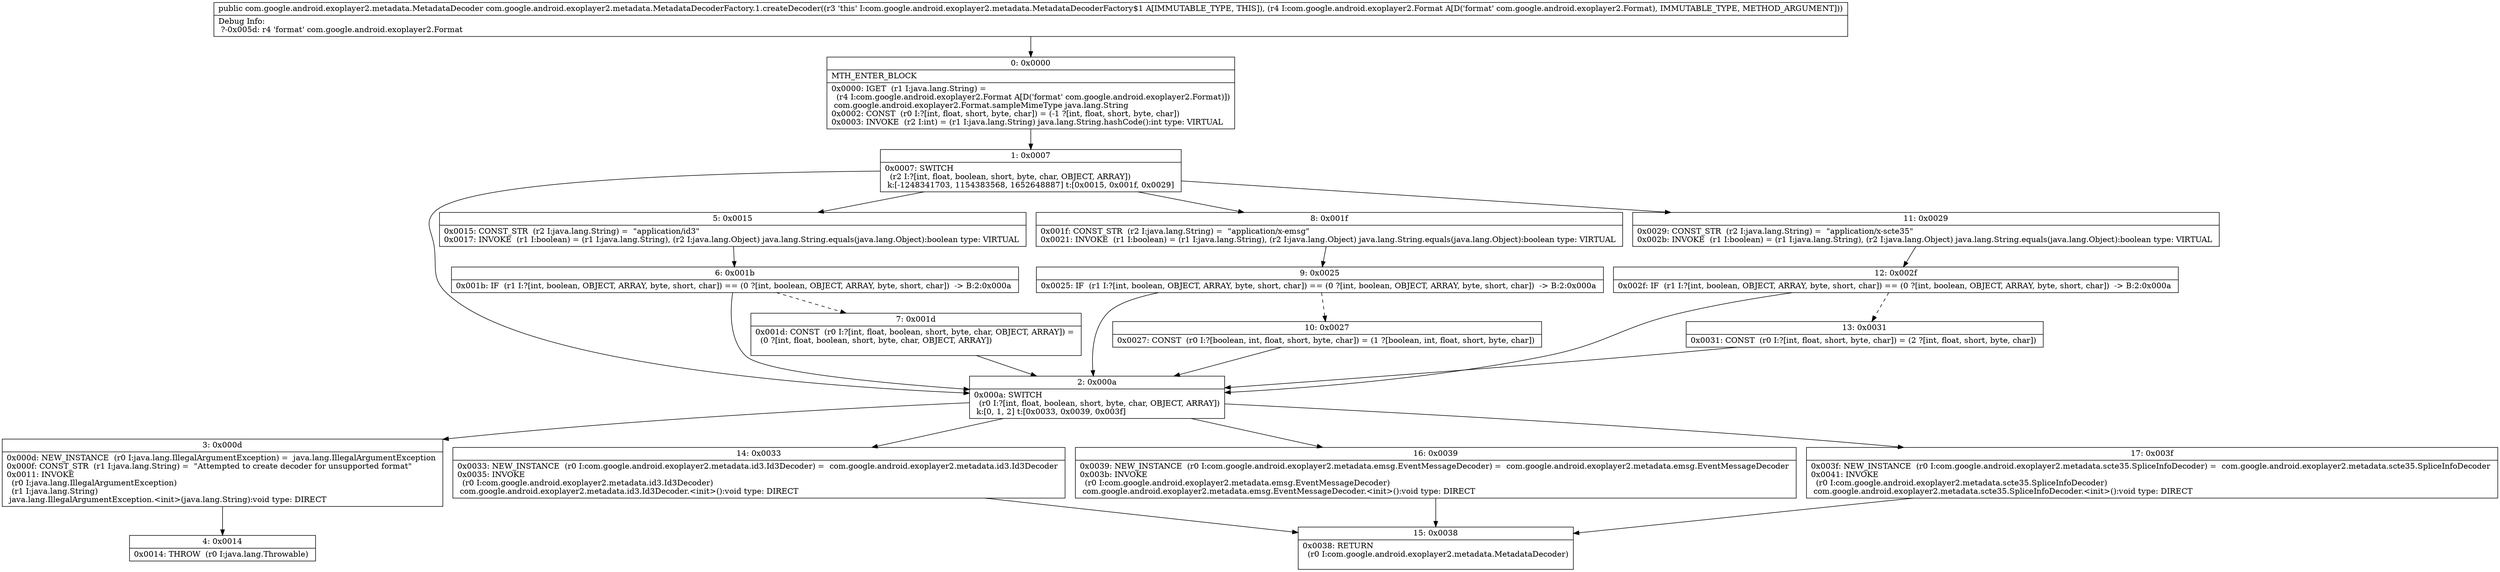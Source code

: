 digraph "CFG forcom.google.android.exoplayer2.metadata.MetadataDecoderFactory.1.createDecoder(Lcom\/google\/android\/exoplayer2\/Format;)Lcom\/google\/android\/exoplayer2\/metadata\/MetadataDecoder;" {
Node_0 [shape=record,label="{0\:\ 0x0000|MTH_ENTER_BLOCK\l|0x0000: IGET  (r1 I:java.lang.String) = \l  (r4 I:com.google.android.exoplayer2.Format A[D('format' com.google.android.exoplayer2.Format)])\l com.google.android.exoplayer2.Format.sampleMimeType java.lang.String \l0x0002: CONST  (r0 I:?[int, float, short, byte, char]) = (\-1 ?[int, float, short, byte, char]) \l0x0003: INVOKE  (r2 I:int) = (r1 I:java.lang.String) java.lang.String.hashCode():int type: VIRTUAL \l}"];
Node_1 [shape=record,label="{1\:\ 0x0007|0x0007: SWITCH  \l  (r2 I:?[int, float, boolean, short, byte, char, OBJECT, ARRAY])\l k:[\-1248341703, 1154383568, 1652648887] t:[0x0015, 0x001f, 0x0029] \l}"];
Node_2 [shape=record,label="{2\:\ 0x000a|0x000a: SWITCH  \l  (r0 I:?[int, float, boolean, short, byte, char, OBJECT, ARRAY])\l k:[0, 1, 2] t:[0x0033, 0x0039, 0x003f] \l}"];
Node_3 [shape=record,label="{3\:\ 0x000d|0x000d: NEW_INSTANCE  (r0 I:java.lang.IllegalArgumentException) =  java.lang.IllegalArgumentException \l0x000f: CONST_STR  (r1 I:java.lang.String) =  \"Attempted to create decoder for unsupported format\" \l0x0011: INVOKE  \l  (r0 I:java.lang.IllegalArgumentException)\l  (r1 I:java.lang.String)\l java.lang.IllegalArgumentException.\<init\>(java.lang.String):void type: DIRECT \l}"];
Node_4 [shape=record,label="{4\:\ 0x0014|0x0014: THROW  (r0 I:java.lang.Throwable) \l}"];
Node_5 [shape=record,label="{5\:\ 0x0015|0x0015: CONST_STR  (r2 I:java.lang.String) =  \"application\/id3\" \l0x0017: INVOKE  (r1 I:boolean) = (r1 I:java.lang.String), (r2 I:java.lang.Object) java.lang.String.equals(java.lang.Object):boolean type: VIRTUAL \l}"];
Node_6 [shape=record,label="{6\:\ 0x001b|0x001b: IF  (r1 I:?[int, boolean, OBJECT, ARRAY, byte, short, char]) == (0 ?[int, boolean, OBJECT, ARRAY, byte, short, char])  \-\> B:2:0x000a \l}"];
Node_7 [shape=record,label="{7\:\ 0x001d|0x001d: CONST  (r0 I:?[int, float, boolean, short, byte, char, OBJECT, ARRAY]) = \l  (0 ?[int, float, boolean, short, byte, char, OBJECT, ARRAY])\l \l}"];
Node_8 [shape=record,label="{8\:\ 0x001f|0x001f: CONST_STR  (r2 I:java.lang.String) =  \"application\/x\-emsg\" \l0x0021: INVOKE  (r1 I:boolean) = (r1 I:java.lang.String), (r2 I:java.lang.Object) java.lang.String.equals(java.lang.Object):boolean type: VIRTUAL \l}"];
Node_9 [shape=record,label="{9\:\ 0x0025|0x0025: IF  (r1 I:?[int, boolean, OBJECT, ARRAY, byte, short, char]) == (0 ?[int, boolean, OBJECT, ARRAY, byte, short, char])  \-\> B:2:0x000a \l}"];
Node_10 [shape=record,label="{10\:\ 0x0027|0x0027: CONST  (r0 I:?[boolean, int, float, short, byte, char]) = (1 ?[boolean, int, float, short, byte, char]) \l}"];
Node_11 [shape=record,label="{11\:\ 0x0029|0x0029: CONST_STR  (r2 I:java.lang.String) =  \"application\/x\-scte35\" \l0x002b: INVOKE  (r1 I:boolean) = (r1 I:java.lang.String), (r2 I:java.lang.Object) java.lang.String.equals(java.lang.Object):boolean type: VIRTUAL \l}"];
Node_12 [shape=record,label="{12\:\ 0x002f|0x002f: IF  (r1 I:?[int, boolean, OBJECT, ARRAY, byte, short, char]) == (0 ?[int, boolean, OBJECT, ARRAY, byte, short, char])  \-\> B:2:0x000a \l}"];
Node_13 [shape=record,label="{13\:\ 0x0031|0x0031: CONST  (r0 I:?[int, float, short, byte, char]) = (2 ?[int, float, short, byte, char]) \l}"];
Node_14 [shape=record,label="{14\:\ 0x0033|0x0033: NEW_INSTANCE  (r0 I:com.google.android.exoplayer2.metadata.id3.Id3Decoder) =  com.google.android.exoplayer2.metadata.id3.Id3Decoder \l0x0035: INVOKE  \l  (r0 I:com.google.android.exoplayer2.metadata.id3.Id3Decoder)\l com.google.android.exoplayer2.metadata.id3.Id3Decoder.\<init\>():void type: DIRECT \l}"];
Node_15 [shape=record,label="{15\:\ 0x0038|0x0038: RETURN  \l  (r0 I:com.google.android.exoplayer2.metadata.MetadataDecoder)\l \l}"];
Node_16 [shape=record,label="{16\:\ 0x0039|0x0039: NEW_INSTANCE  (r0 I:com.google.android.exoplayer2.metadata.emsg.EventMessageDecoder) =  com.google.android.exoplayer2.metadata.emsg.EventMessageDecoder \l0x003b: INVOKE  \l  (r0 I:com.google.android.exoplayer2.metadata.emsg.EventMessageDecoder)\l com.google.android.exoplayer2.metadata.emsg.EventMessageDecoder.\<init\>():void type: DIRECT \l}"];
Node_17 [shape=record,label="{17\:\ 0x003f|0x003f: NEW_INSTANCE  (r0 I:com.google.android.exoplayer2.metadata.scte35.SpliceInfoDecoder) =  com.google.android.exoplayer2.metadata.scte35.SpliceInfoDecoder \l0x0041: INVOKE  \l  (r0 I:com.google.android.exoplayer2.metadata.scte35.SpliceInfoDecoder)\l com.google.android.exoplayer2.metadata.scte35.SpliceInfoDecoder.\<init\>():void type: DIRECT \l}"];
MethodNode[shape=record,label="{public com.google.android.exoplayer2.metadata.MetadataDecoder com.google.android.exoplayer2.metadata.MetadataDecoderFactory.1.createDecoder((r3 'this' I:com.google.android.exoplayer2.metadata.MetadataDecoderFactory$1 A[IMMUTABLE_TYPE, THIS]), (r4 I:com.google.android.exoplayer2.Format A[D('format' com.google.android.exoplayer2.Format), IMMUTABLE_TYPE, METHOD_ARGUMENT]))  | Debug Info:\l  ?\-0x005d: r4 'format' com.google.android.exoplayer2.Format\l}"];
MethodNode -> Node_0;
Node_0 -> Node_1;
Node_1 -> Node_2;
Node_1 -> Node_5;
Node_1 -> Node_8;
Node_1 -> Node_11;
Node_2 -> Node_3;
Node_2 -> Node_14;
Node_2 -> Node_16;
Node_2 -> Node_17;
Node_3 -> Node_4;
Node_5 -> Node_6;
Node_6 -> Node_2;
Node_6 -> Node_7[style=dashed];
Node_7 -> Node_2;
Node_8 -> Node_9;
Node_9 -> Node_2;
Node_9 -> Node_10[style=dashed];
Node_10 -> Node_2;
Node_11 -> Node_12;
Node_12 -> Node_2;
Node_12 -> Node_13[style=dashed];
Node_13 -> Node_2;
Node_14 -> Node_15;
Node_16 -> Node_15;
Node_17 -> Node_15;
}

